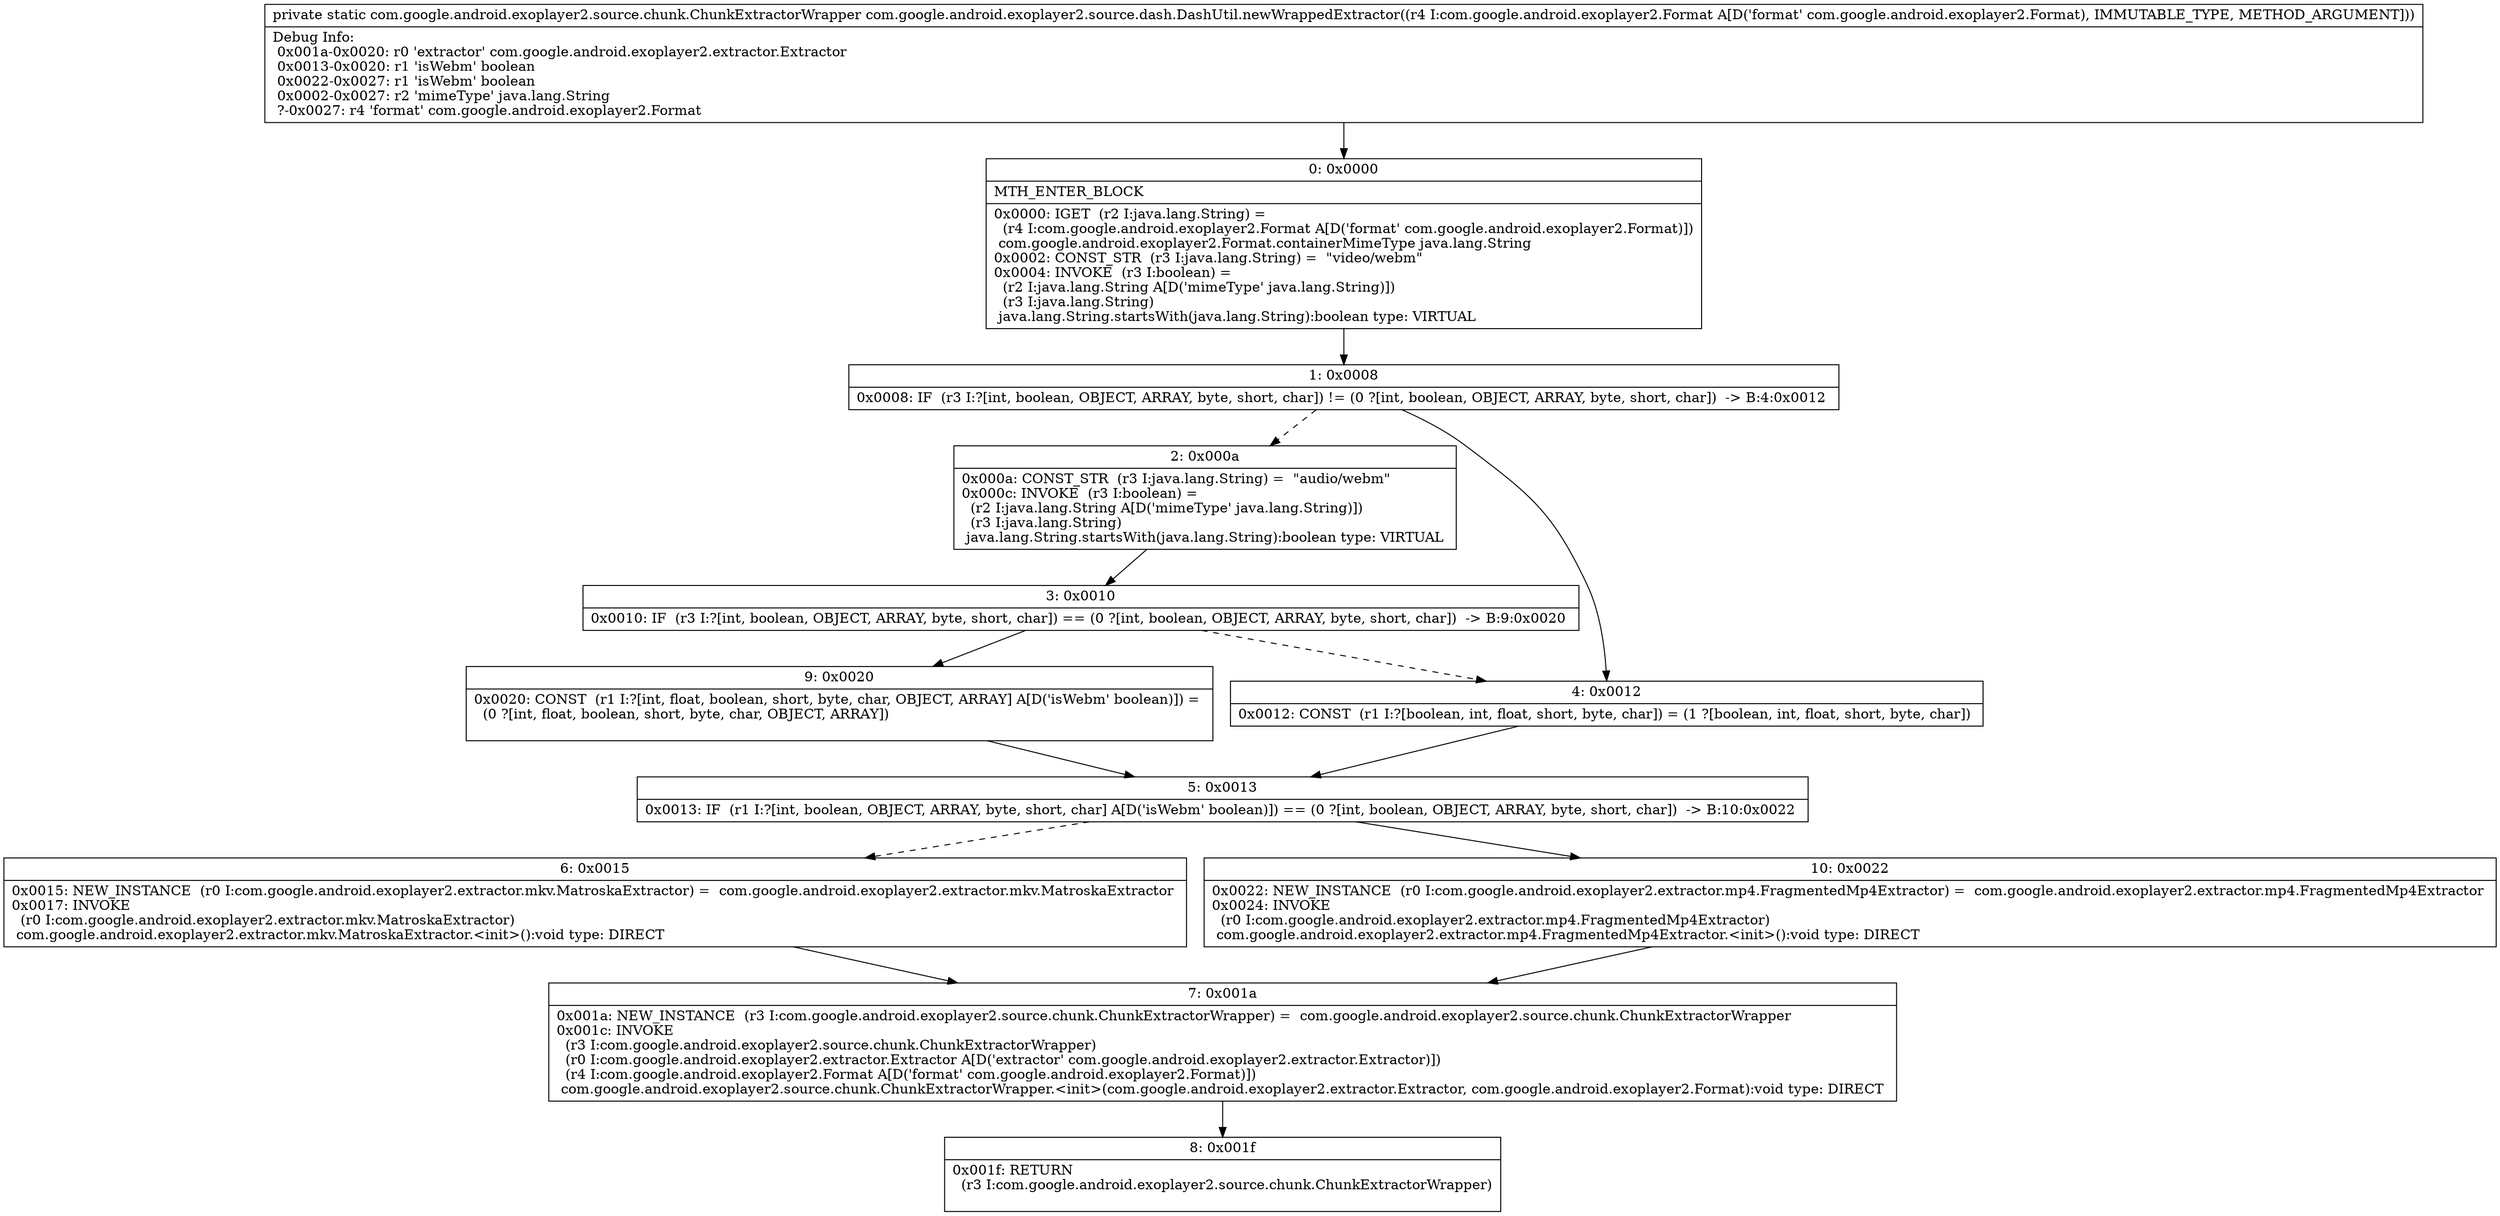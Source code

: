 digraph "CFG forcom.google.android.exoplayer2.source.dash.DashUtil.newWrappedExtractor(Lcom\/google\/android\/exoplayer2\/Format;)Lcom\/google\/android\/exoplayer2\/source\/chunk\/ChunkExtractorWrapper;" {
Node_0 [shape=record,label="{0\:\ 0x0000|MTH_ENTER_BLOCK\l|0x0000: IGET  (r2 I:java.lang.String) = \l  (r4 I:com.google.android.exoplayer2.Format A[D('format' com.google.android.exoplayer2.Format)])\l com.google.android.exoplayer2.Format.containerMimeType java.lang.String \l0x0002: CONST_STR  (r3 I:java.lang.String) =  \"video\/webm\" \l0x0004: INVOKE  (r3 I:boolean) = \l  (r2 I:java.lang.String A[D('mimeType' java.lang.String)])\l  (r3 I:java.lang.String)\l java.lang.String.startsWith(java.lang.String):boolean type: VIRTUAL \l}"];
Node_1 [shape=record,label="{1\:\ 0x0008|0x0008: IF  (r3 I:?[int, boolean, OBJECT, ARRAY, byte, short, char]) != (0 ?[int, boolean, OBJECT, ARRAY, byte, short, char])  \-\> B:4:0x0012 \l}"];
Node_2 [shape=record,label="{2\:\ 0x000a|0x000a: CONST_STR  (r3 I:java.lang.String) =  \"audio\/webm\" \l0x000c: INVOKE  (r3 I:boolean) = \l  (r2 I:java.lang.String A[D('mimeType' java.lang.String)])\l  (r3 I:java.lang.String)\l java.lang.String.startsWith(java.lang.String):boolean type: VIRTUAL \l}"];
Node_3 [shape=record,label="{3\:\ 0x0010|0x0010: IF  (r3 I:?[int, boolean, OBJECT, ARRAY, byte, short, char]) == (0 ?[int, boolean, OBJECT, ARRAY, byte, short, char])  \-\> B:9:0x0020 \l}"];
Node_4 [shape=record,label="{4\:\ 0x0012|0x0012: CONST  (r1 I:?[boolean, int, float, short, byte, char]) = (1 ?[boolean, int, float, short, byte, char]) \l}"];
Node_5 [shape=record,label="{5\:\ 0x0013|0x0013: IF  (r1 I:?[int, boolean, OBJECT, ARRAY, byte, short, char] A[D('isWebm' boolean)]) == (0 ?[int, boolean, OBJECT, ARRAY, byte, short, char])  \-\> B:10:0x0022 \l}"];
Node_6 [shape=record,label="{6\:\ 0x0015|0x0015: NEW_INSTANCE  (r0 I:com.google.android.exoplayer2.extractor.mkv.MatroskaExtractor) =  com.google.android.exoplayer2.extractor.mkv.MatroskaExtractor \l0x0017: INVOKE  \l  (r0 I:com.google.android.exoplayer2.extractor.mkv.MatroskaExtractor)\l com.google.android.exoplayer2.extractor.mkv.MatroskaExtractor.\<init\>():void type: DIRECT \l}"];
Node_7 [shape=record,label="{7\:\ 0x001a|0x001a: NEW_INSTANCE  (r3 I:com.google.android.exoplayer2.source.chunk.ChunkExtractorWrapper) =  com.google.android.exoplayer2.source.chunk.ChunkExtractorWrapper \l0x001c: INVOKE  \l  (r3 I:com.google.android.exoplayer2.source.chunk.ChunkExtractorWrapper)\l  (r0 I:com.google.android.exoplayer2.extractor.Extractor A[D('extractor' com.google.android.exoplayer2.extractor.Extractor)])\l  (r4 I:com.google.android.exoplayer2.Format A[D('format' com.google.android.exoplayer2.Format)])\l com.google.android.exoplayer2.source.chunk.ChunkExtractorWrapper.\<init\>(com.google.android.exoplayer2.extractor.Extractor, com.google.android.exoplayer2.Format):void type: DIRECT \l}"];
Node_8 [shape=record,label="{8\:\ 0x001f|0x001f: RETURN  \l  (r3 I:com.google.android.exoplayer2.source.chunk.ChunkExtractorWrapper)\l \l}"];
Node_9 [shape=record,label="{9\:\ 0x0020|0x0020: CONST  (r1 I:?[int, float, boolean, short, byte, char, OBJECT, ARRAY] A[D('isWebm' boolean)]) = \l  (0 ?[int, float, boolean, short, byte, char, OBJECT, ARRAY])\l \l}"];
Node_10 [shape=record,label="{10\:\ 0x0022|0x0022: NEW_INSTANCE  (r0 I:com.google.android.exoplayer2.extractor.mp4.FragmentedMp4Extractor) =  com.google.android.exoplayer2.extractor.mp4.FragmentedMp4Extractor \l0x0024: INVOKE  \l  (r0 I:com.google.android.exoplayer2.extractor.mp4.FragmentedMp4Extractor)\l com.google.android.exoplayer2.extractor.mp4.FragmentedMp4Extractor.\<init\>():void type: DIRECT \l}"];
MethodNode[shape=record,label="{private static com.google.android.exoplayer2.source.chunk.ChunkExtractorWrapper com.google.android.exoplayer2.source.dash.DashUtil.newWrappedExtractor((r4 I:com.google.android.exoplayer2.Format A[D('format' com.google.android.exoplayer2.Format), IMMUTABLE_TYPE, METHOD_ARGUMENT]))  | Debug Info:\l  0x001a\-0x0020: r0 'extractor' com.google.android.exoplayer2.extractor.Extractor\l  0x0013\-0x0020: r1 'isWebm' boolean\l  0x0022\-0x0027: r1 'isWebm' boolean\l  0x0002\-0x0027: r2 'mimeType' java.lang.String\l  ?\-0x0027: r4 'format' com.google.android.exoplayer2.Format\l}"];
MethodNode -> Node_0;
Node_0 -> Node_1;
Node_1 -> Node_2[style=dashed];
Node_1 -> Node_4;
Node_2 -> Node_3;
Node_3 -> Node_4[style=dashed];
Node_3 -> Node_9;
Node_4 -> Node_5;
Node_5 -> Node_6[style=dashed];
Node_5 -> Node_10;
Node_6 -> Node_7;
Node_7 -> Node_8;
Node_9 -> Node_5;
Node_10 -> Node_7;
}

